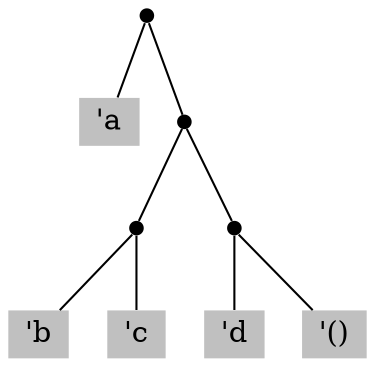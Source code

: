 graph G {
  ordering = "out"
  bgcolor=transparent;
  node [shape="circle" fillcolor="black" style="filled" penwidth="0"
       width="0.1" height="0.1"]
  t1 [label=""]
  t2 [label=""]
  t3 [label=""]
  t4 [label=""]

  node [shape=none width="0.3" height="0.3" fillcolor="gray"];
  a [label="'a"]
  b [label="'b"]
  c [label="'c"]
  nil [label="'()"]
  d [label="'d"]

  t1 -- a
  t1 -- t2
  t2 -- t3
  t3 -- b
  t3 -- c
  t2 -- t4
  t4 -- d
  t4 -- nil
  
}